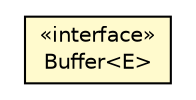#!/usr/local/bin/dot
#
# Class diagram 
# Generated by UMLGraph version R5_6-24-gf6e263 (http://www.umlgraph.org/)
#

digraph G {
	edge [fontname="Helvetica",fontsize=10,labelfontname="Helvetica",labelfontsize=10];
	node [fontname="Helvetica",fontsize=10,shape=plaintext];
	nodesep=0.25;
	ranksep=0.5;
	// com.orientechnologies.orient.core.storage.cache.chm.readbuffer.Buffer<E>
	c816044 [label=<<table title="com.orientechnologies.orient.core.storage.cache.chm.readbuffer.Buffer" border="0" cellborder="1" cellspacing="0" cellpadding="2" port="p" bgcolor="lemonChiffon" href="./Buffer.html">
		<tr><td><table border="0" cellspacing="0" cellpadding="1">
<tr><td align="center" balign="center"> &#171;interface&#187; </td></tr>
<tr><td align="center" balign="center"> Buffer&lt;E&gt; </td></tr>
		</table></td></tr>
		</table>>, URL="./Buffer.html", fontname="Helvetica", fontcolor="black", fontsize=10.0];
}

